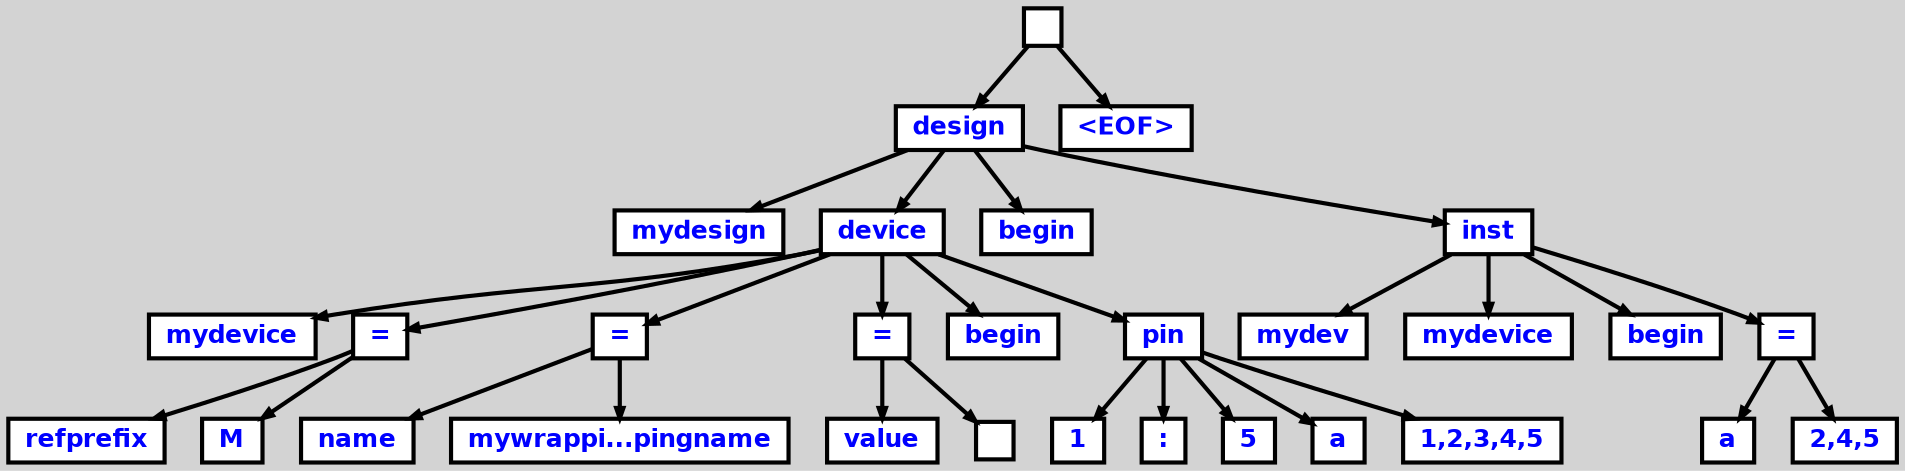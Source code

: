 digraph {

	ordering=out;
	ranksep=.4;
	bgcolor="lightgrey"; node [shape=box, fixedsize=false, fontsize=12, fontname="Helvetica-bold", fontcolor="blue"
		width=.25, height=.25, color="black", fillcolor="white", style="filled, solid, bold"];
	edge [arrowsize=.5, color="black", style="bold"]

  n0 [label=""];
  n1 [label="design"];
  n1 [label="design"];
  n2 [label="mydesign"];
  n3 [label="device"];
  n3 [label="device"];
  n4 [label="mydevice"];
  n5 [label="="];
  n5 [label="="];
  n6 [label="refprefix"];
  n7 [label="M"];
  n8 [label="="];
  n8 [label="="];
  n9 [label="name"];
  n10 [label="mywrappi...pingname"];
  n11 [label="="];
  n11 [label="="];
  n12 [label="value"];
  n13 [label=""];
  n14 [label="begin"];
  n15 [label="pin"];
  n15 [label="pin"];
  n16 [label="1"];
  n17 [label=":"];
  n18 [label="5"];
  n19 [label="a"];
  n20 [label="1,2,3,4,5"];
  n21 [label="begin"];
  n22 [label="inst"];
  n22 [label="inst"];
  n23 [label="mydev"];
  n24 [label="mydevice"];
  n25 [label="begin"];
  n26 [label="="];
  n26 [label="="];
  n27 [label="a"];
  n28 [label="2,4,5"];
  n29 [label="<EOF>"];

  n0 -> n1 // "" -> "design"
  n1 -> n2 // "design" -> "mydesign"
  n1 -> n3 // "design" -> "device"
  n3 -> n4 // "device" -> "mydevice"
  n3 -> n5 // "device" -> "="
  n5 -> n6 // "=" -> "refprefix"
  n5 -> n7 // "=" -> "M"
  n3 -> n8 // "device" -> "="
  n8 -> n9 // "=" -> "name"
  n8 -> n10 // "=" -> "mywrappi...pingname"
  n3 -> n11 // "device" -> "="
  n11 -> n12 // "=" -> "value"
  n11 -> n13 // "=" -> ""
  n3 -> n14 // "device" -> "begin"
  n3 -> n15 // "device" -> "pin"
  n15 -> n16 // "pin" -> "1"
  n15 -> n17 // "pin" -> ":"
  n15 -> n18 // "pin" -> "5"
  n15 -> n19 // "pin" -> "a"
  n15 -> n20 // "pin" -> "1,2,3,4,5"
  n1 -> n21 // "design" -> "begin"
  n1 -> n22 // "design" -> "inst"
  n22 -> n23 // "inst" -> "mydev"
  n22 -> n24 // "inst" -> "mydevice"
  n22 -> n25 // "inst" -> "begin"
  n22 -> n26 // "inst" -> "="
  n26 -> n27 // "=" -> "a"
  n26 -> n28 // "=" -> "2,4,5"
  n0 -> n29 // "" -> "<EOF>"

}
